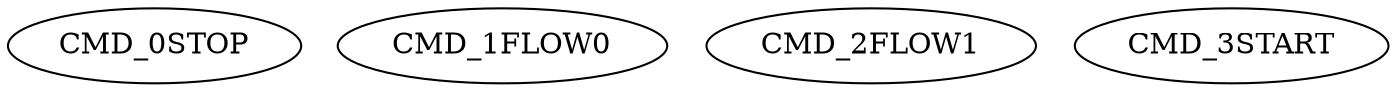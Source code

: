 digraph g {
name="123!CMD!";

graph []

  
  CMD_0STOP   [type="stop", pattern="ABC"];
  CMD_1FLOW0   [type="flow", pattern="PPS", destpattern="ABC"];
  CMD_2FLOW1   [type="flow", pattern="TEST_DO_SIS18_HTP_20171013", destpattern="PPS"];
  CMD_3START   [type="start", pattern="TEST_DO_SIS18_HTP_20171013"];
  //CMD_STOP   [type="stop", pattern="TEST_DO_SIS18_HTP_20171013"];
  //CMD_ABORT   [type="abort", cpu="0", thread="0"];
  //CMD_ABORT   [type="abort", pattern="TEST_DO_SIS18_HTP_20171013"];
  



}
